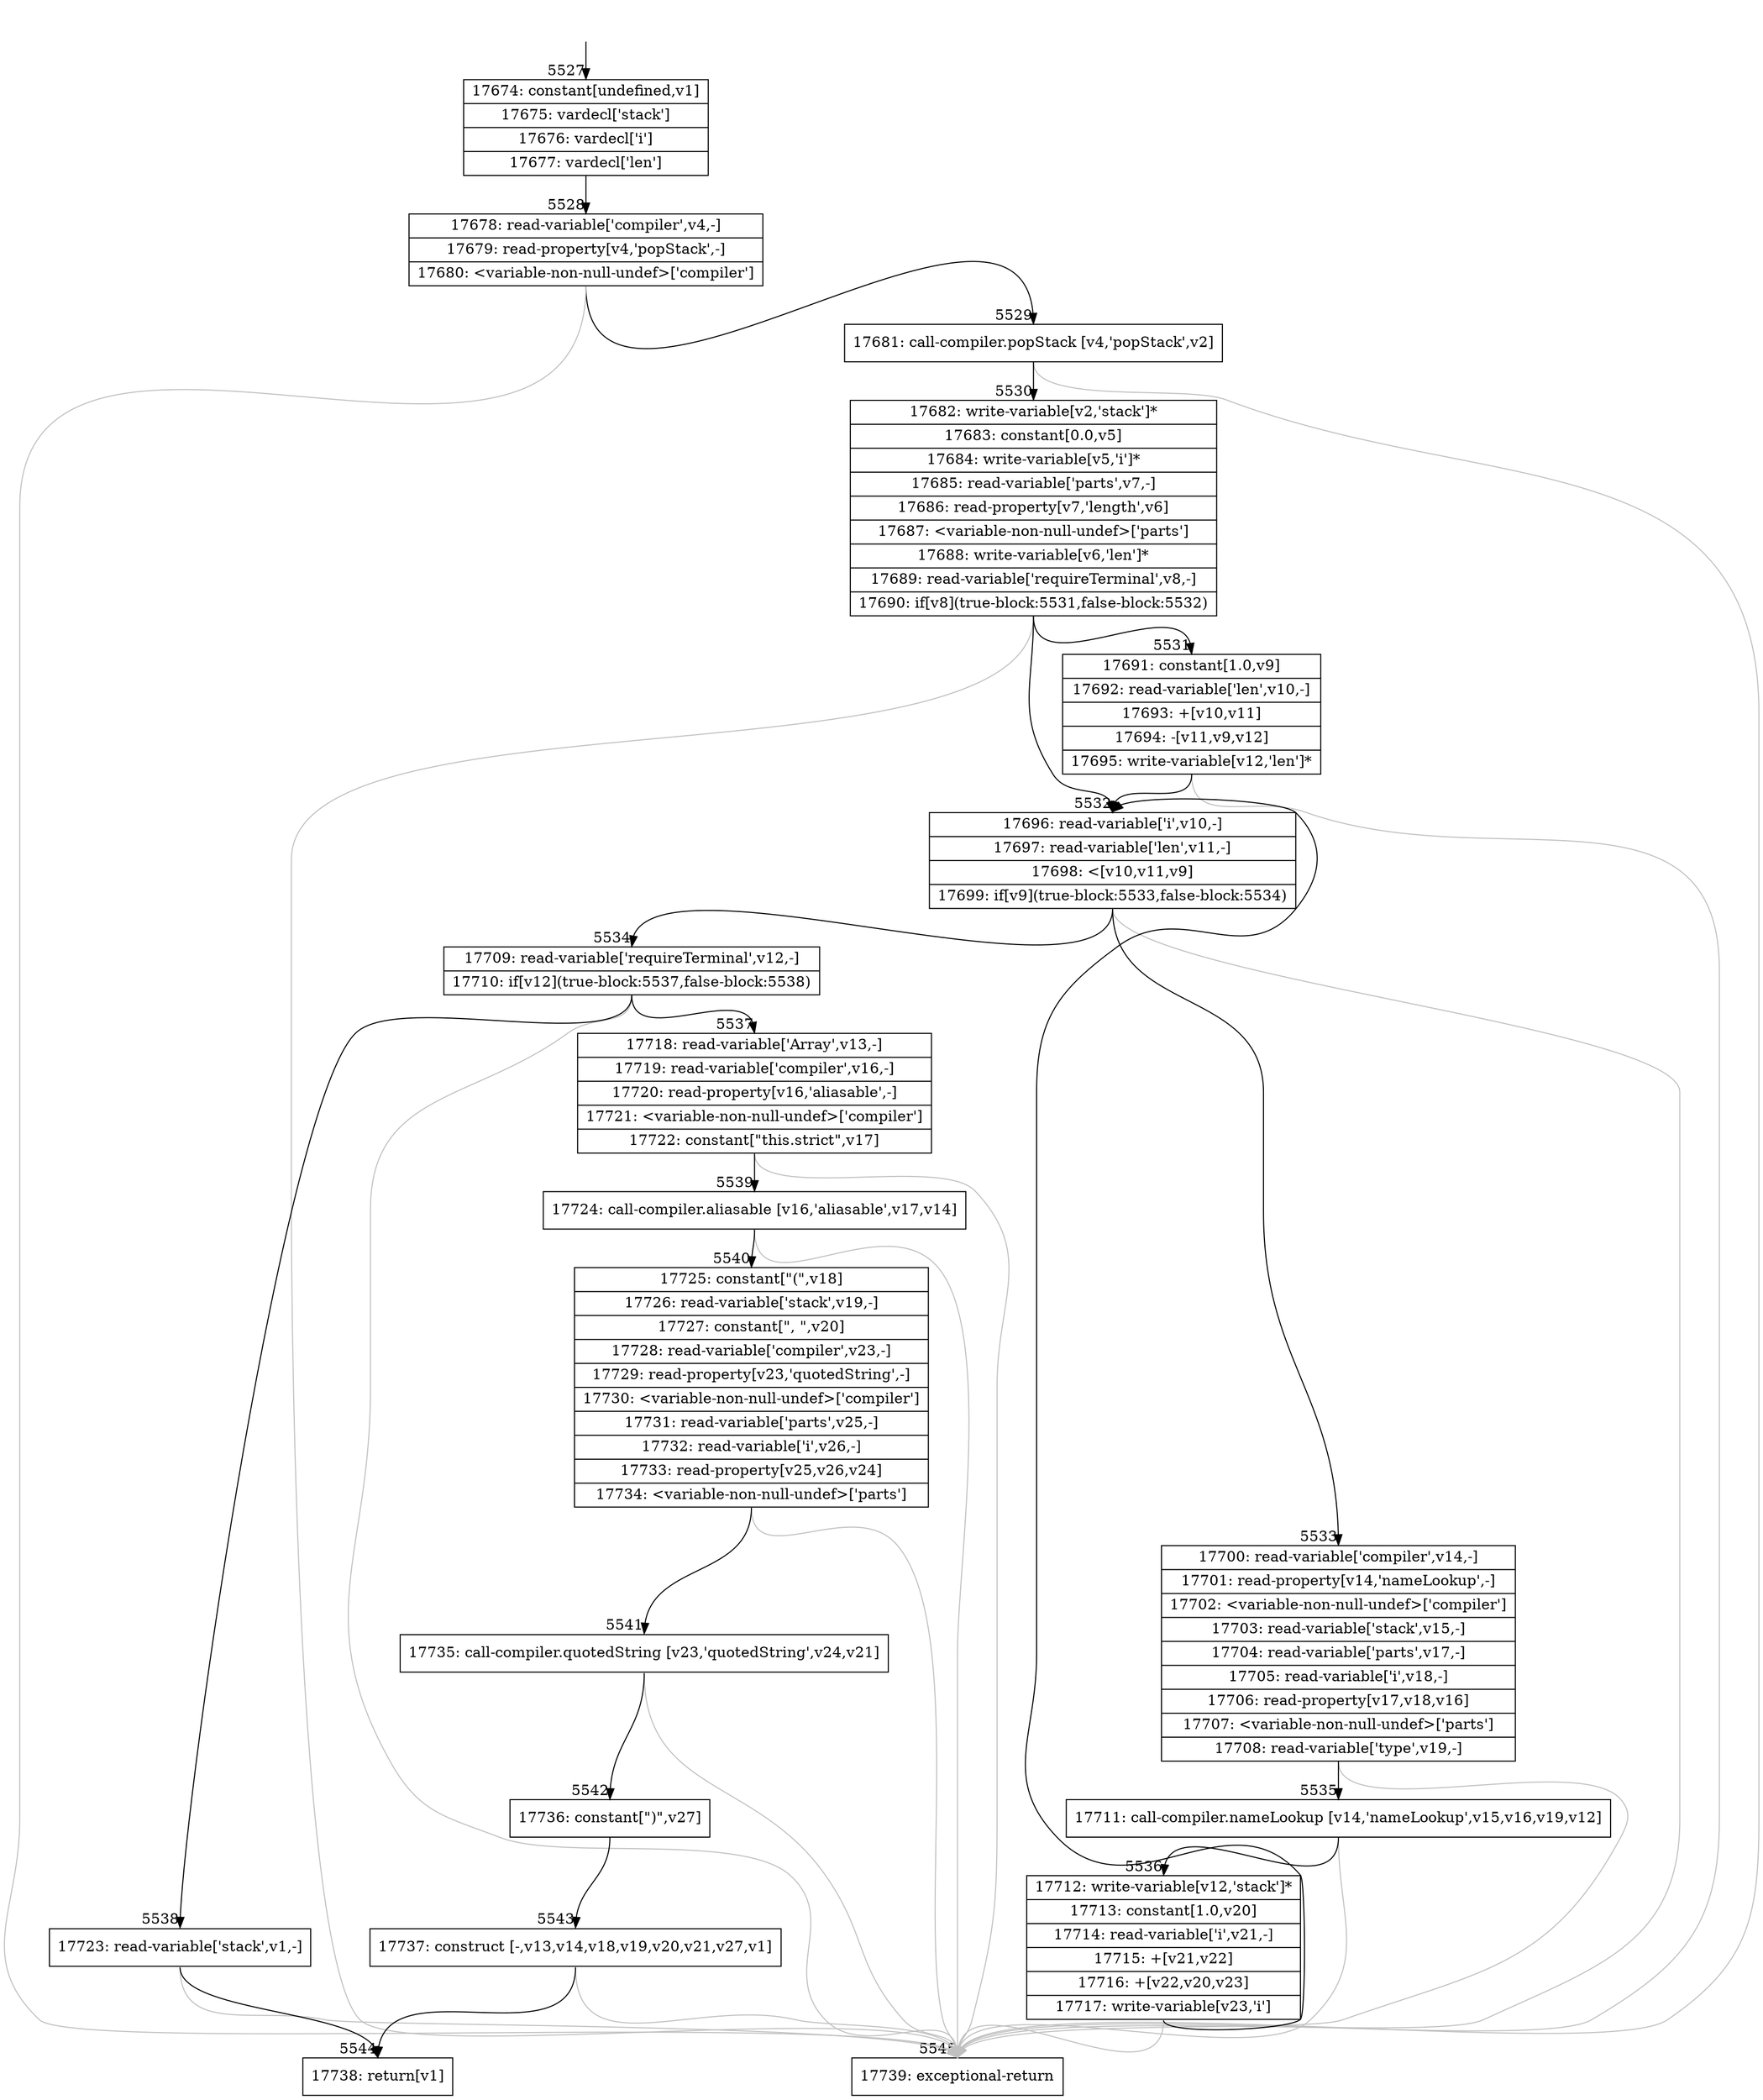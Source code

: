 digraph {
rankdir="TD"
BB_entry265[shape=none,label=""];
BB_entry265 -> BB5527 [tailport=s, headport=n, headlabel="    5527"]
BB5527 [shape=record label="{17674: constant[undefined,v1]|17675: vardecl['stack']|17676: vardecl['i']|17677: vardecl['len']}" ] 
BB5527 -> BB5528 [tailport=s, headport=n, headlabel="      5528"]
BB5528 [shape=record label="{17678: read-variable['compiler',v4,-]|17679: read-property[v4,'popStack',-]|17680: \<variable-non-null-undef\>['compiler']}" ] 
BB5528 -> BB5529 [tailport=s, headport=n, headlabel="      5529"]
BB5528 -> BB5545 [tailport=s, headport=n, color=gray, headlabel="      5545"]
BB5529 [shape=record label="{17681: call-compiler.popStack [v4,'popStack',v2]}" ] 
BB5529 -> BB5530 [tailport=s, headport=n, headlabel="      5530"]
BB5529 -> BB5545 [tailport=s, headport=n, color=gray]
BB5530 [shape=record label="{17682: write-variable[v2,'stack']*|17683: constant[0.0,v5]|17684: write-variable[v5,'i']*|17685: read-variable['parts',v7,-]|17686: read-property[v7,'length',v6]|17687: \<variable-non-null-undef\>['parts']|17688: write-variable[v6,'len']*|17689: read-variable['requireTerminal',v8,-]|17690: if[v8](true-block:5531,false-block:5532)}" ] 
BB5530 -> BB5531 [tailport=s, headport=n, headlabel="      5531"]
BB5530 -> BB5532 [tailport=s, headport=n, headlabel="      5532"]
BB5530 -> BB5545 [tailport=s, headport=n, color=gray]
BB5531 [shape=record label="{17691: constant[1.0,v9]|17692: read-variable['len',v10,-]|17693: +[v10,v11]|17694: -[v11,v9,v12]|17695: write-variable[v12,'len']*}" ] 
BB5531 -> BB5532 [tailport=s, headport=n]
BB5531 -> BB5545 [tailport=s, headport=n, color=gray]
BB5532 [shape=record label="{17696: read-variable['i',v10,-]|17697: read-variable['len',v11,-]|17698: \<[v10,v11,v9]|17699: if[v9](true-block:5533,false-block:5534)}" ] 
BB5532 -> BB5533 [tailport=s, headport=n, headlabel="      5533"]
BB5532 -> BB5534 [tailport=s, headport=n, headlabel="      5534"]
BB5532 -> BB5545 [tailport=s, headport=n, color=gray]
BB5533 [shape=record label="{17700: read-variable['compiler',v14,-]|17701: read-property[v14,'nameLookup',-]|17702: \<variable-non-null-undef\>['compiler']|17703: read-variable['stack',v15,-]|17704: read-variable['parts',v17,-]|17705: read-variable['i',v18,-]|17706: read-property[v17,v18,v16]|17707: \<variable-non-null-undef\>['parts']|17708: read-variable['type',v19,-]}" ] 
BB5533 -> BB5535 [tailport=s, headport=n, headlabel="      5535"]
BB5533 -> BB5545 [tailport=s, headport=n, color=gray]
BB5534 [shape=record label="{17709: read-variable['requireTerminal',v12,-]|17710: if[v12](true-block:5537,false-block:5538)}" ] 
BB5534 -> BB5537 [tailport=s, headport=n, headlabel="      5537"]
BB5534 -> BB5538 [tailport=s, headport=n, headlabel="      5538"]
BB5534 -> BB5545 [tailport=s, headport=n, color=gray]
BB5535 [shape=record label="{17711: call-compiler.nameLookup [v14,'nameLookup',v15,v16,v19,v12]}" ] 
BB5535 -> BB5536 [tailport=s, headport=n, headlabel="      5536"]
BB5535 -> BB5545 [tailport=s, headport=n, color=gray]
BB5536 [shape=record label="{17712: write-variable[v12,'stack']*|17713: constant[1.0,v20]|17714: read-variable['i',v21,-]|17715: +[v21,v22]|17716: +[v22,v20,v23]|17717: write-variable[v23,'i']}" ] 
BB5536 -> BB5532 [tailport=s, headport=n]
BB5536 -> BB5545 [tailport=s, headport=n, color=gray]
BB5537 [shape=record label="{17718: read-variable['Array',v13,-]|17719: read-variable['compiler',v16,-]|17720: read-property[v16,'aliasable',-]|17721: \<variable-non-null-undef\>['compiler']|17722: constant[\"this.strict\",v17]}" ] 
BB5537 -> BB5539 [tailport=s, headport=n, headlabel="      5539"]
BB5537 -> BB5545 [tailport=s, headport=n, color=gray]
BB5538 [shape=record label="{17723: read-variable['stack',v1,-]}" ] 
BB5538 -> BB5544 [tailport=s, headport=n, headlabel="      5544"]
BB5538 -> BB5545 [tailport=s, headport=n, color=gray]
BB5539 [shape=record label="{17724: call-compiler.aliasable [v16,'aliasable',v17,v14]}" ] 
BB5539 -> BB5540 [tailport=s, headport=n, headlabel="      5540"]
BB5539 -> BB5545 [tailport=s, headport=n, color=gray]
BB5540 [shape=record label="{17725: constant[\"(\",v18]|17726: read-variable['stack',v19,-]|17727: constant[\", \",v20]|17728: read-variable['compiler',v23,-]|17729: read-property[v23,'quotedString',-]|17730: \<variable-non-null-undef\>['compiler']|17731: read-variable['parts',v25,-]|17732: read-variable['i',v26,-]|17733: read-property[v25,v26,v24]|17734: \<variable-non-null-undef\>['parts']}" ] 
BB5540 -> BB5541 [tailport=s, headport=n, headlabel="      5541"]
BB5540 -> BB5545 [tailport=s, headport=n, color=gray]
BB5541 [shape=record label="{17735: call-compiler.quotedString [v23,'quotedString',v24,v21]}" ] 
BB5541 -> BB5542 [tailport=s, headport=n, headlabel="      5542"]
BB5541 -> BB5545 [tailport=s, headport=n, color=gray]
BB5542 [shape=record label="{17736: constant[\")\",v27]}" ] 
BB5542 -> BB5543 [tailport=s, headport=n, headlabel="      5543"]
BB5543 [shape=record label="{17737: construct [-,v13,v14,v18,v19,v20,v21,v27,v1]}" ] 
BB5543 -> BB5544 [tailport=s, headport=n]
BB5543 -> BB5545 [tailport=s, headport=n, color=gray]
BB5544 [shape=record label="{17738: return[v1]}" ] 
BB5545 [shape=record label="{17739: exceptional-return}" ] 
//#$~ 3681
}
